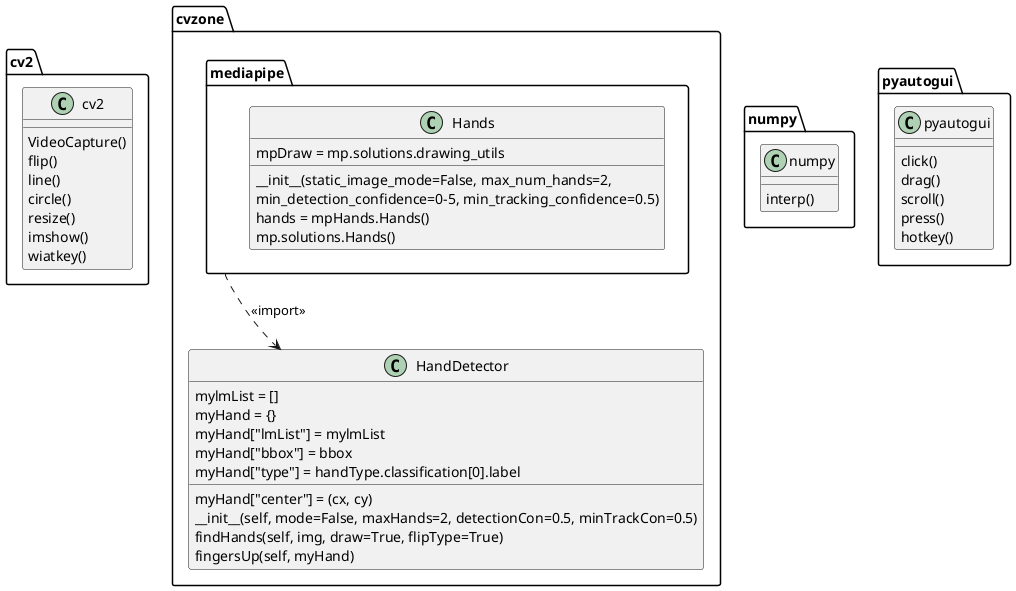 @startuml
package cv2{
  class cv2{
    VideoCapture()
    flip()
    line()
    circle()
    resize()
    imshow()
    wiatkey()
  }
}


package cvzone{
  package mediapipe{
    class Hands{
      __init__(static_image_mode=False, max_num_hands=2,
      min_detection_confidence=0-5, min_tracking_confidence=0.5)
      mpDraw = mp.solutions.drawing_utils

      hands = mpHands.Hands()
      mp.solutions.Hands()
     }
   }
    class HandDetector{
      mylmList = []
      myHand = {}
      myHand["lmList"] = mylmList
      myHand["bbox"] = bbox
      myHand["center"] = (cx, cy)
      myHand["type"] = handType.classification[0].label

      __init__(self, mode=False, maxHands=2, detectionCon=0.5, minTrackCon=0.5)
      findHands(self, img, draw=True, flipType=True)
      fingersUp(self, myHand)
    }
    mediapipe..> HandDetector: <<import>>
 }
    package numpy{
    Class numpy{
    interp()
  }
}


package pyautogui{
  Class pyautogui{
    click()
    drag()
    scroll()
    press()
    hotkey()
  }
}
@enduml
